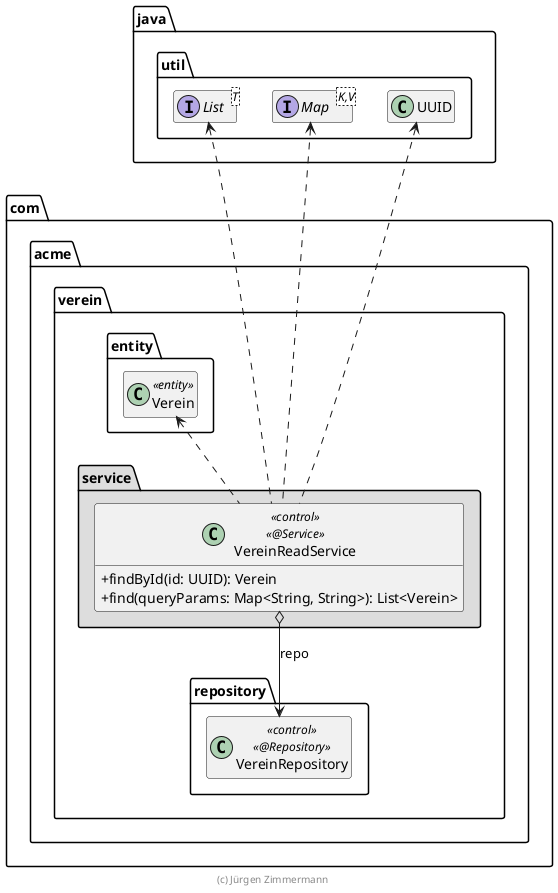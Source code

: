 ' Copyright (C) 2019 - present Juergen Zimmermann, Hochschule Karlsruhe
'
' This program is free software: you can redistribute it and/or modify
' it under the terms of the GNU General Public License as published by
' the Free Software Foundation, either version 3 of the License, or
' (at your option) any later version.
'
' This program is distributed in the hope that it will be useful,
' but WITHOUT ANY WARRANTY; without even the implied warranty of
' MERCHANTABILITY or FITNESS FOR A PARTICULAR PURPOSE.  See the
' GNU General Public License for more details.
'
' You should have received a copy of the GNU General Public License
' along with this program.  If not, see <https://www.gnu.org/licenses/>.
@startuml VereinReadService

skinparam classAttributeIconSize 0

package java.util {
    interface List<T>
    interface Map<K,V>
    class UUID
}

package com.acme.verein {
    package entity {
        class Verein << entity >>

        Verein .up[hidden].> List
    }

    package repository {
        class VereinRepository << control >> << @Repository >>
    }

    package service #DDDDDD {
        class VereinReadService << control >> << @Service >> {
            + findById(id: UUID): Verein
            + find(queryParams: Map<String, String>): List<Verein>
        }

        VereinReadService o--> VereinRepository : repo
        VereinReadService .up.> Verein
        VereinReadService .up.> UUID
        VereinReadService .up> List
        VereinReadService .up.> Map
    }
}

hide empty members

footer (c) Jürgen Zimmermann

@enduml
